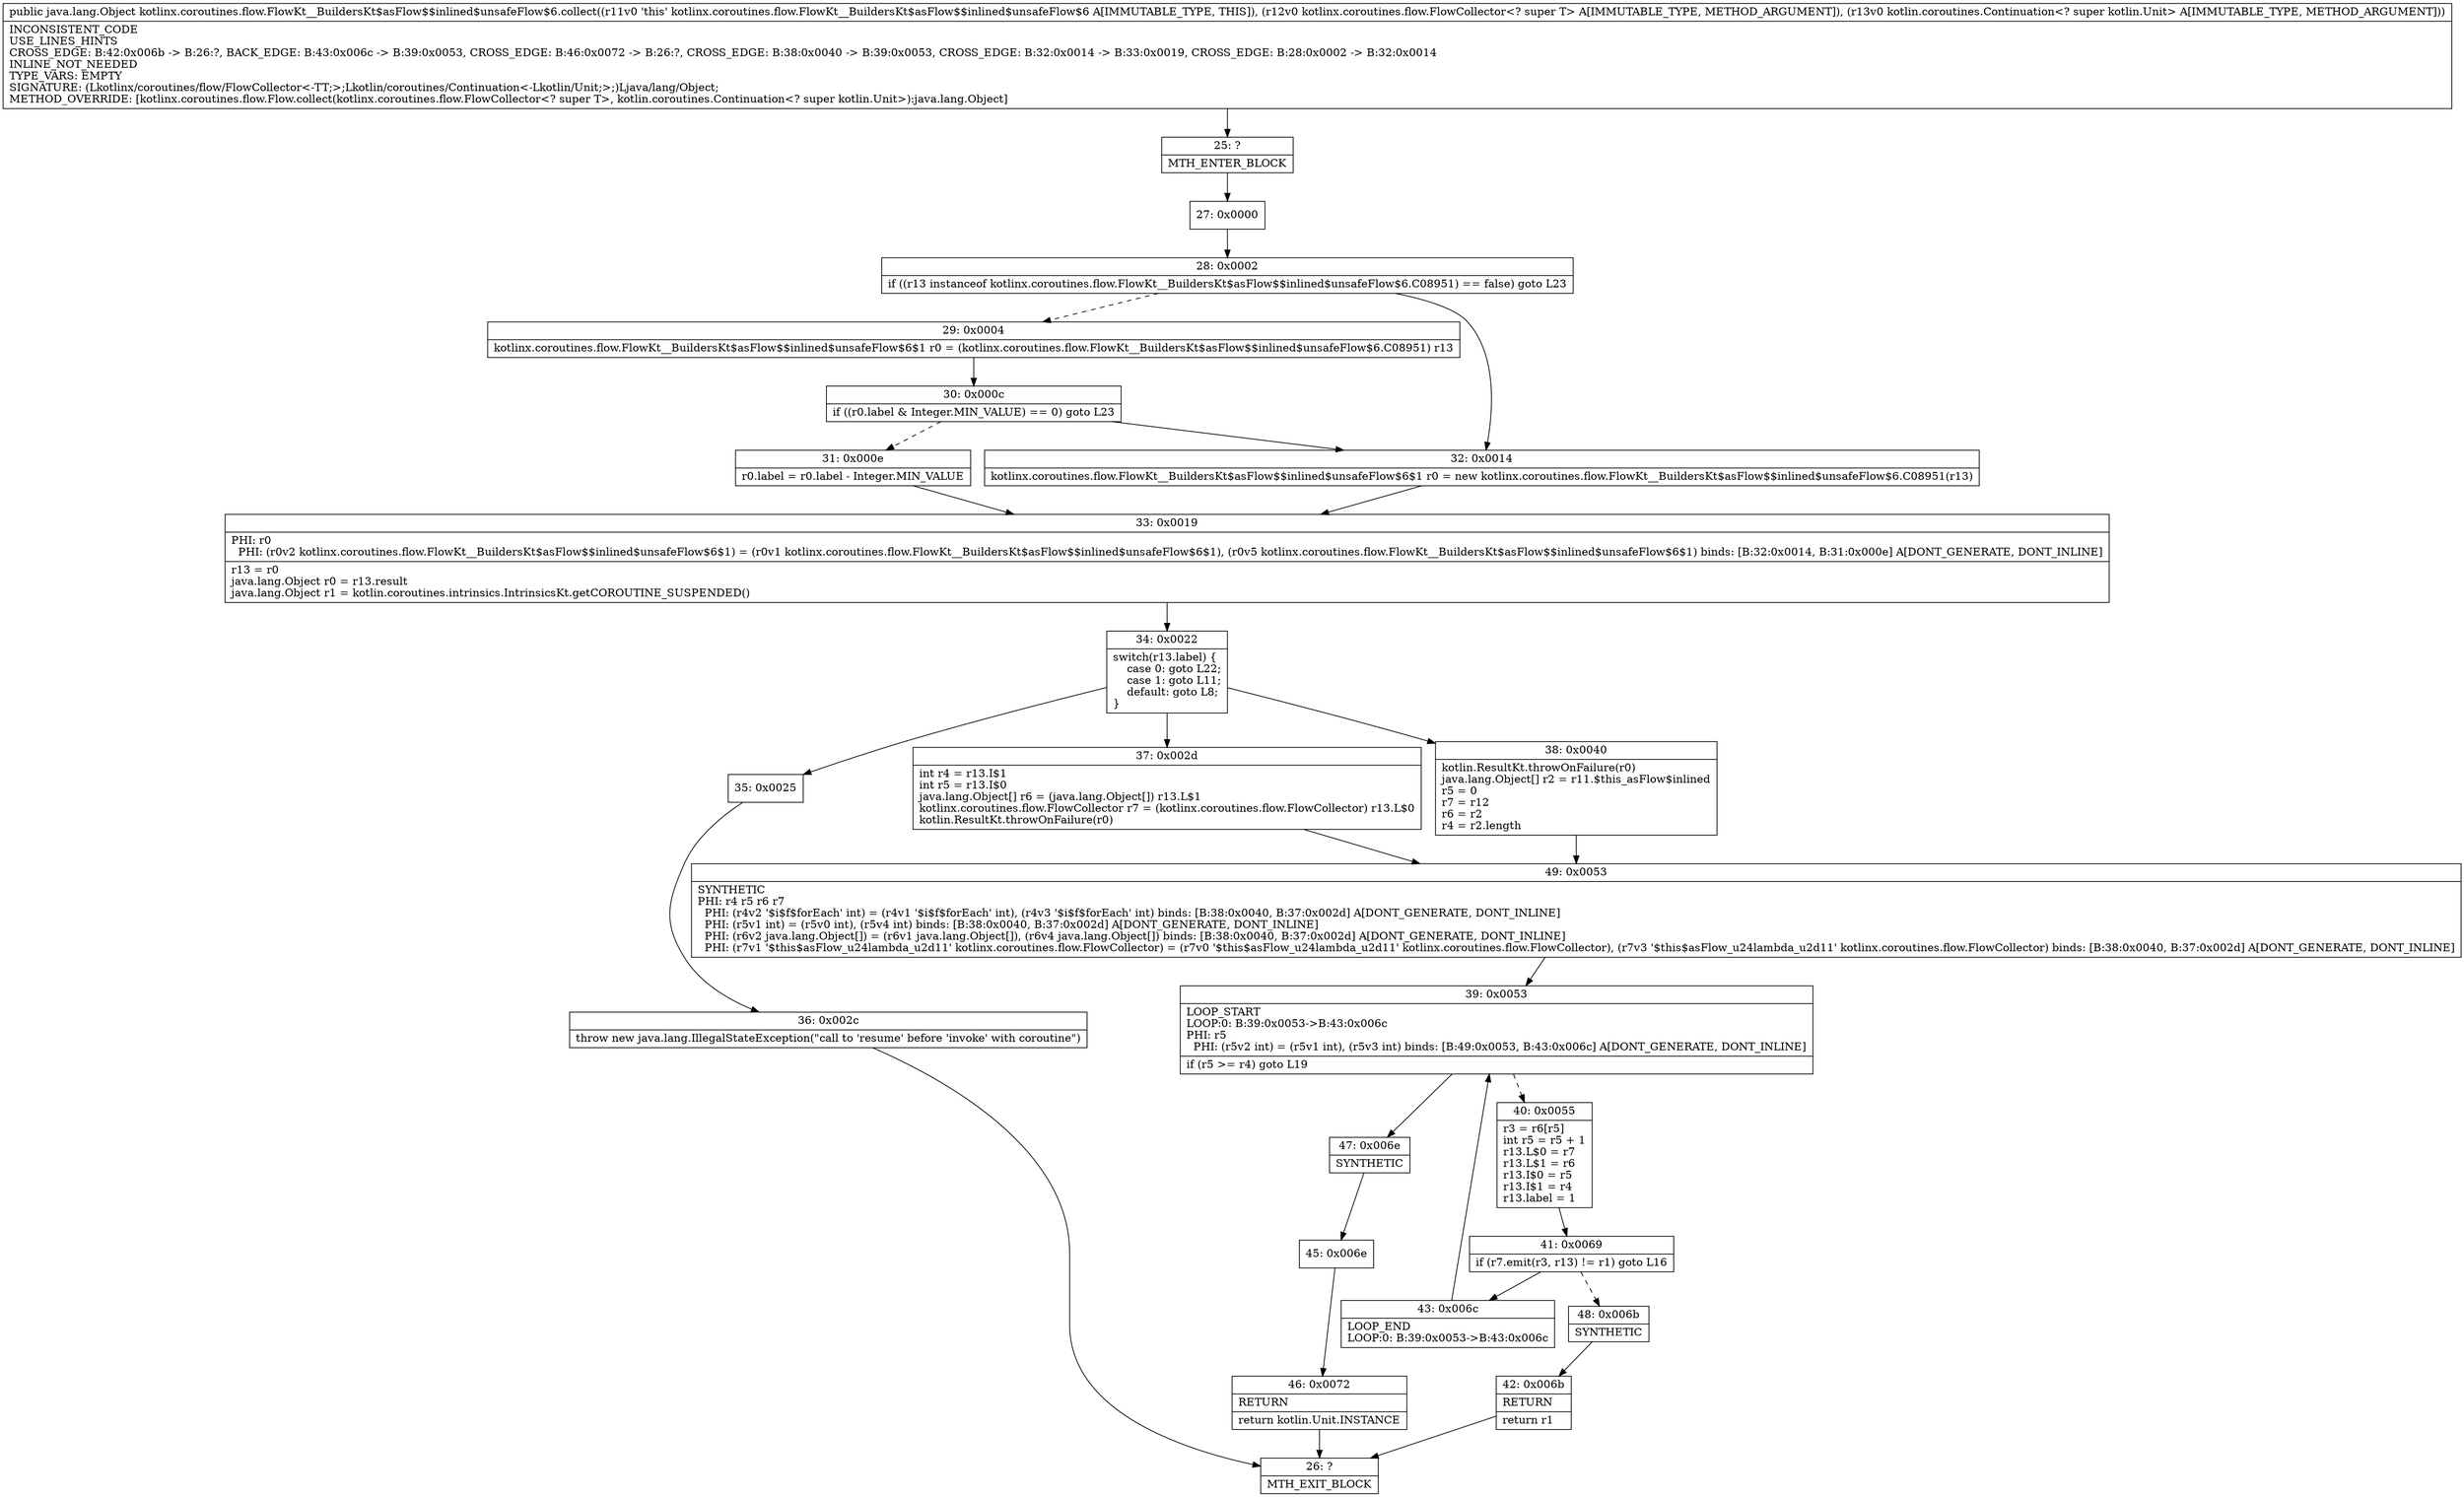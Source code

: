 digraph "CFG forkotlinx.coroutines.flow.FlowKt__BuildersKt$asFlow$$inlined$unsafeFlow$6.collect(Lkotlinx\/coroutines\/flow\/FlowCollector;Lkotlin\/coroutines\/Continuation;)Ljava\/lang\/Object;" {
Node_25 [shape=record,label="{25\:\ ?|MTH_ENTER_BLOCK\l}"];
Node_27 [shape=record,label="{27\:\ 0x0000}"];
Node_28 [shape=record,label="{28\:\ 0x0002|if ((r13 instanceof kotlinx.coroutines.flow.FlowKt__BuildersKt$asFlow$$inlined$unsafeFlow$6.C08951) == false) goto L23\l}"];
Node_29 [shape=record,label="{29\:\ 0x0004|kotlinx.coroutines.flow.FlowKt__BuildersKt$asFlow$$inlined$unsafeFlow$6$1 r0 = (kotlinx.coroutines.flow.FlowKt__BuildersKt$asFlow$$inlined$unsafeFlow$6.C08951) r13\l}"];
Node_30 [shape=record,label="{30\:\ 0x000c|if ((r0.label & Integer.MIN_VALUE) == 0) goto L23\l}"];
Node_31 [shape=record,label="{31\:\ 0x000e|r0.label = r0.label \- Integer.MIN_VALUE\l}"];
Node_33 [shape=record,label="{33\:\ 0x0019|PHI: r0 \l  PHI: (r0v2 kotlinx.coroutines.flow.FlowKt__BuildersKt$asFlow$$inlined$unsafeFlow$6$1) = (r0v1 kotlinx.coroutines.flow.FlowKt__BuildersKt$asFlow$$inlined$unsafeFlow$6$1), (r0v5 kotlinx.coroutines.flow.FlowKt__BuildersKt$asFlow$$inlined$unsafeFlow$6$1) binds: [B:32:0x0014, B:31:0x000e] A[DONT_GENERATE, DONT_INLINE]\l|r13 = r0\ljava.lang.Object r0 = r13.result\ljava.lang.Object r1 = kotlin.coroutines.intrinsics.IntrinsicsKt.getCOROUTINE_SUSPENDED()\l}"];
Node_34 [shape=record,label="{34\:\ 0x0022|switch(r13.label) \{\l    case 0: goto L22;\l    case 1: goto L11;\l    default: goto L8;\l\}\l}"];
Node_35 [shape=record,label="{35\:\ 0x0025}"];
Node_36 [shape=record,label="{36\:\ 0x002c|throw new java.lang.IllegalStateException(\"call to 'resume' before 'invoke' with coroutine\")\l}"];
Node_26 [shape=record,label="{26\:\ ?|MTH_EXIT_BLOCK\l}"];
Node_37 [shape=record,label="{37\:\ 0x002d|int r4 = r13.I$1\lint r5 = r13.I$0\ljava.lang.Object[] r6 = (java.lang.Object[]) r13.L$1\lkotlinx.coroutines.flow.FlowCollector r7 = (kotlinx.coroutines.flow.FlowCollector) r13.L$0\lkotlin.ResultKt.throwOnFailure(r0)\l}"];
Node_49 [shape=record,label="{49\:\ 0x0053|SYNTHETIC\lPHI: r4 r5 r6 r7 \l  PHI: (r4v2 '$i$f$forEach' int) = (r4v1 '$i$f$forEach' int), (r4v3 '$i$f$forEach' int) binds: [B:38:0x0040, B:37:0x002d] A[DONT_GENERATE, DONT_INLINE]\l  PHI: (r5v1 int) = (r5v0 int), (r5v4 int) binds: [B:38:0x0040, B:37:0x002d] A[DONT_GENERATE, DONT_INLINE]\l  PHI: (r6v2 java.lang.Object[]) = (r6v1 java.lang.Object[]), (r6v4 java.lang.Object[]) binds: [B:38:0x0040, B:37:0x002d] A[DONT_GENERATE, DONT_INLINE]\l  PHI: (r7v1 '$this$asFlow_u24lambda_u2d11' kotlinx.coroutines.flow.FlowCollector) = (r7v0 '$this$asFlow_u24lambda_u2d11' kotlinx.coroutines.flow.FlowCollector), (r7v3 '$this$asFlow_u24lambda_u2d11' kotlinx.coroutines.flow.FlowCollector) binds: [B:38:0x0040, B:37:0x002d] A[DONT_GENERATE, DONT_INLINE]\l}"];
Node_39 [shape=record,label="{39\:\ 0x0053|LOOP_START\lLOOP:0: B:39:0x0053\-\>B:43:0x006c\lPHI: r5 \l  PHI: (r5v2 int) = (r5v1 int), (r5v3 int) binds: [B:49:0x0053, B:43:0x006c] A[DONT_GENERATE, DONT_INLINE]\l|if (r5 \>= r4) goto L19\l}"];
Node_40 [shape=record,label="{40\:\ 0x0055|r3 = r6[r5]\lint r5 = r5 + 1\lr13.L$0 = r7\lr13.L$1 = r6\lr13.I$0 = r5\lr13.I$1 = r4\lr13.label = 1\l}"];
Node_41 [shape=record,label="{41\:\ 0x0069|if (r7.emit(r3, r13) != r1) goto L16\l}"];
Node_43 [shape=record,label="{43\:\ 0x006c|LOOP_END\lLOOP:0: B:39:0x0053\-\>B:43:0x006c\l}"];
Node_48 [shape=record,label="{48\:\ 0x006b|SYNTHETIC\l}"];
Node_42 [shape=record,label="{42\:\ 0x006b|RETURN\l|return r1\l}"];
Node_47 [shape=record,label="{47\:\ 0x006e|SYNTHETIC\l}"];
Node_45 [shape=record,label="{45\:\ 0x006e}"];
Node_46 [shape=record,label="{46\:\ 0x0072|RETURN\l|return kotlin.Unit.INSTANCE\l}"];
Node_38 [shape=record,label="{38\:\ 0x0040|kotlin.ResultKt.throwOnFailure(r0)\ljava.lang.Object[] r2 = r11.$this_asFlow$inlined\lr5 = 0\lr7 = r12\lr6 = r2\lr4 = r2.length\l}"];
Node_32 [shape=record,label="{32\:\ 0x0014|kotlinx.coroutines.flow.FlowKt__BuildersKt$asFlow$$inlined$unsafeFlow$6$1 r0 = new kotlinx.coroutines.flow.FlowKt__BuildersKt$asFlow$$inlined$unsafeFlow$6.C08951(r13)\l}"];
MethodNode[shape=record,label="{public java.lang.Object kotlinx.coroutines.flow.FlowKt__BuildersKt$asFlow$$inlined$unsafeFlow$6.collect((r11v0 'this' kotlinx.coroutines.flow.FlowKt__BuildersKt$asFlow$$inlined$unsafeFlow$6 A[IMMUTABLE_TYPE, THIS]), (r12v0 kotlinx.coroutines.flow.FlowCollector\<? super T\> A[IMMUTABLE_TYPE, METHOD_ARGUMENT]), (r13v0 kotlin.coroutines.Continuation\<? super kotlin.Unit\> A[IMMUTABLE_TYPE, METHOD_ARGUMENT]))  | INCONSISTENT_CODE\lUSE_LINES_HINTS\lCROSS_EDGE: B:42:0x006b \-\> B:26:?, BACK_EDGE: B:43:0x006c \-\> B:39:0x0053, CROSS_EDGE: B:46:0x0072 \-\> B:26:?, CROSS_EDGE: B:38:0x0040 \-\> B:39:0x0053, CROSS_EDGE: B:32:0x0014 \-\> B:33:0x0019, CROSS_EDGE: B:28:0x0002 \-\> B:32:0x0014\lINLINE_NOT_NEEDED\lTYPE_VARS: EMPTY\lSIGNATURE: (Lkotlinx\/coroutines\/flow\/FlowCollector\<\-TT;\>;Lkotlin\/coroutines\/Continuation\<\-Lkotlin\/Unit;\>;)Ljava\/lang\/Object;\lMETHOD_OVERRIDE: [kotlinx.coroutines.flow.Flow.collect(kotlinx.coroutines.flow.FlowCollector\<? super T\>, kotlin.coroutines.Continuation\<? super kotlin.Unit\>):java.lang.Object]\l}"];
MethodNode -> Node_25;Node_25 -> Node_27;
Node_27 -> Node_28;
Node_28 -> Node_29[style=dashed];
Node_28 -> Node_32;
Node_29 -> Node_30;
Node_30 -> Node_31[style=dashed];
Node_30 -> Node_32;
Node_31 -> Node_33;
Node_33 -> Node_34;
Node_34 -> Node_35;
Node_34 -> Node_37;
Node_34 -> Node_38;
Node_35 -> Node_36;
Node_36 -> Node_26;
Node_37 -> Node_49;
Node_49 -> Node_39;
Node_39 -> Node_40[style=dashed];
Node_39 -> Node_47;
Node_40 -> Node_41;
Node_41 -> Node_43;
Node_41 -> Node_48[style=dashed];
Node_43 -> Node_39;
Node_48 -> Node_42;
Node_42 -> Node_26;
Node_47 -> Node_45;
Node_45 -> Node_46;
Node_46 -> Node_26;
Node_38 -> Node_49;
Node_32 -> Node_33;
}

